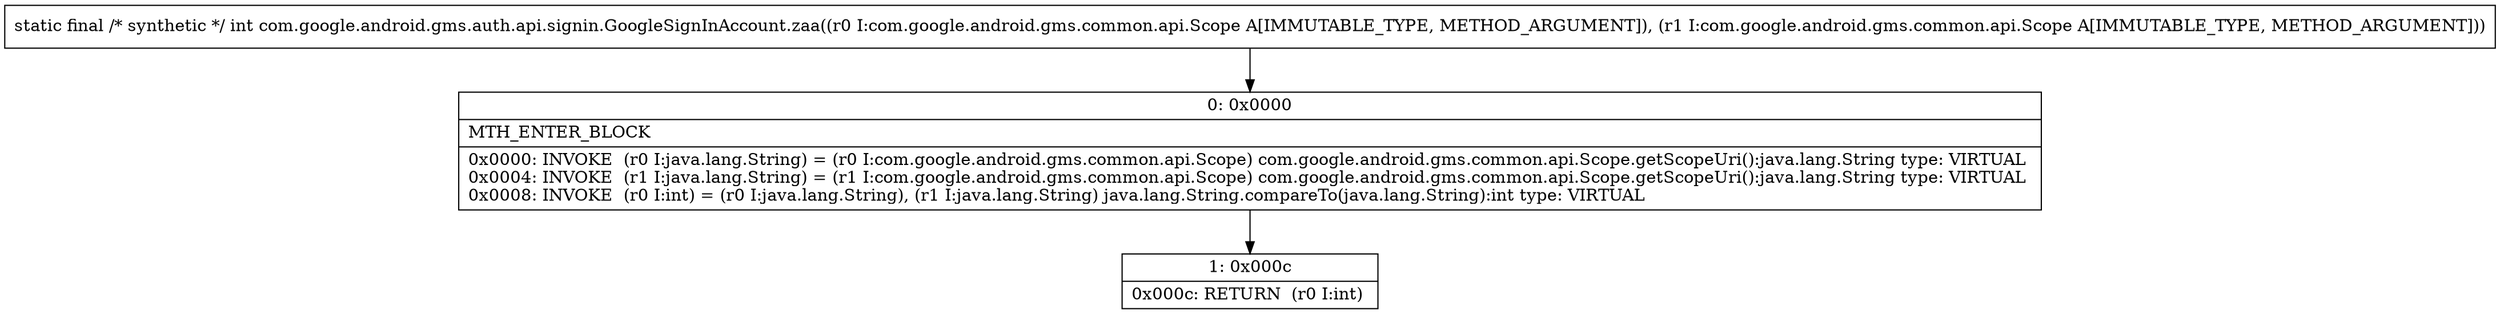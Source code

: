 digraph "CFG forcom.google.android.gms.auth.api.signin.GoogleSignInAccount.zaa(Lcom\/google\/android\/gms\/common\/api\/Scope;Lcom\/google\/android\/gms\/common\/api\/Scope;)I" {
Node_0 [shape=record,label="{0\:\ 0x0000|MTH_ENTER_BLOCK\l|0x0000: INVOKE  (r0 I:java.lang.String) = (r0 I:com.google.android.gms.common.api.Scope) com.google.android.gms.common.api.Scope.getScopeUri():java.lang.String type: VIRTUAL \l0x0004: INVOKE  (r1 I:java.lang.String) = (r1 I:com.google.android.gms.common.api.Scope) com.google.android.gms.common.api.Scope.getScopeUri():java.lang.String type: VIRTUAL \l0x0008: INVOKE  (r0 I:int) = (r0 I:java.lang.String), (r1 I:java.lang.String) java.lang.String.compareTo(java.lang.String):int type: VIRTUAL \l}"];
Node_1 [shape=record,label="{1\:\ 0x000c|0x000c: RETURN  (r0 I:int) \l}"];
MethodNode[shape=record,label="{static final \/* synthetic *\/ int com.google.android.gms.auth.api.signin.GoogleSignInAccount.zaa((r0 I:com.google.android.gms.common.api.Scope A[IMMUTABLE_TYPE, METHOD_ARGUMENT]), (r1 I:com.google.android.gms.common.api.Scope A[IMMUTABLE_TYPE, METHOD_ARGUMENT])) }"];
MethodNode -> Node_0;
Node_0 -> Node_1;
}

